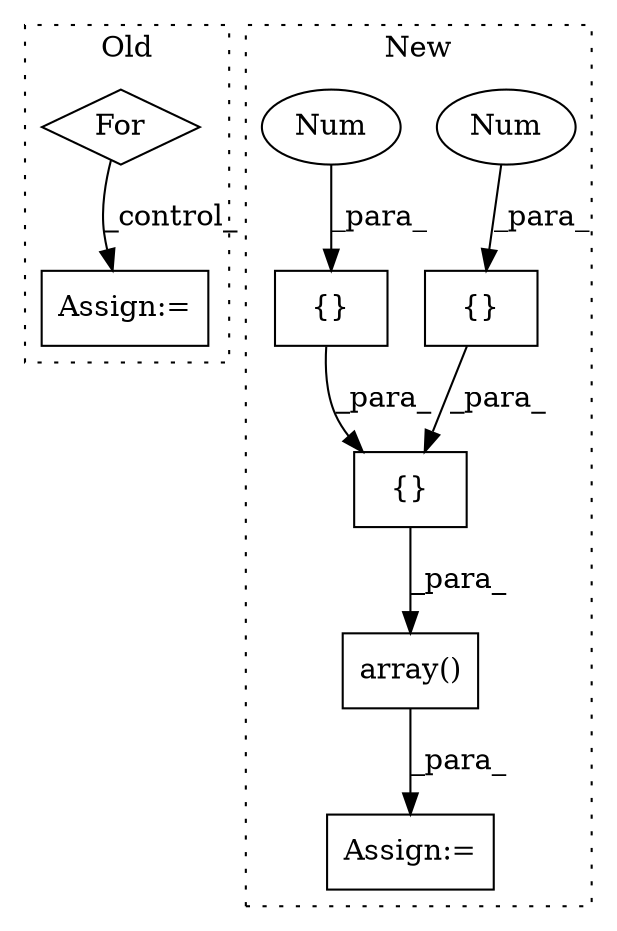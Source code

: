 digraph G {
subgraph cluster0 {
1 [label="For" a="107" s="477,497" l="4,14" shape="diamond"];
4 [label="Assign:=" a="68" s="530" l="3" shape="box"];
label = "Old";
style="dotted";
}
subgraph cluster1 {
2 [label="array()" a="75" s="730,932" l="9,30" shape="box"];
3 [label="Assign:=" a="68" s="727" l="3" shape="box"];
5 [label="{}" a="59" s="814,819" l="1,0" shape="box"];
6 [label="Num" a="76" s="815" l="1" shape="ellipse"];
7 [label="{}" a="59" s="925,930" l="1,0" shape="box"];
8 [label="Num" a="76" s="929" l="1" shape="ellipse"];
9 [label="{}" a="59" s="739,931" l="1,0" shape="box"];
label = "New";
style="dotted";
}
1 -> 4 [label="_control_"];
2 -> 3 [label="_para_"];
5 -> 9 [label="_para_"];
6 -> 5 [label="_para_"];
7 -> 9 [label="_para_"];
8 -> 7 [label="_para_"];
9 -> 2 [label="_para_"];
}